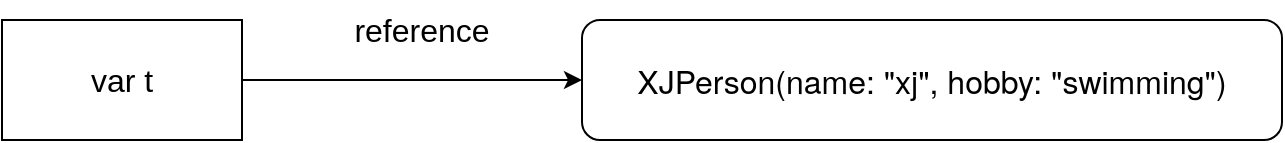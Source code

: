 <mxfile version="16.4.5" type="github"><diagram id="4bzUI_8DWjXsrLdrjCl6" name="Page-1"><mxGraphModel dx="811" dy="447" grid="1" gridSize="10" guides="1" tooltips="1" connect="1" arrows="1" fold="1" page="1" pageScale="1" pageWidth="827" pageHeight="1169" math="0" shadow="0"><root><mxCell id="0"/><mxCell id="1" parent="0"/><mxCell id="jwDmMFDhpS8bDJH89PAC-4" style="edgeStyle=orthogonalEdgeStyle;rounded=0;orthogonalLoop=1;jettySize=auto;html=1;exitX=1;exitY=0.5;exitDx=0;exitDy=0;entryX=0;entryY=0.5;entryDx=0;entryDy=0;fontSize=16;" parent="1" source="jwDmMFDhpS8bDJH89PAC-1" target="jwDmMFDhpS8bDJH89PAC-3" edge="1"><mxGeometry relative="1" as="geometry"/></mxCell><mxCell id="jwDmMFDhpS8bDJH89PAC-1" value="var t" style="rounded=0;whiteSpace=wrap;html=1;fontSize=16;" parent="1" vertex="1"><mxGeometry x="70" y="80" width="120" height="60" as="geometry"/></mxCell><mxCell id="jwDmMFDhpS8bDJH89PAC-3" value="&lt;p style=&quot;margin: 0px; font-stretch: normal; font-size: 16px; line-height: normal; font-family: &amp;quot;helvetica neue&amp;quot;;&quot;&gt;XJPerson(name: &quot;xj&quot;, hobby: &quot;swimming&quot;)&lt;/p&gt;" style="rounded=1;whiteSpace=wrap;html=1;fontSize=16;" parent="1" vertex="1"><mxGeometry x="360" y="80" width="350" height="60" as="geometry"/></mxCell><mxCell id="jwDmMFDhpS8bDJH89PAC-5" value="reference" style="text;html=1;strokeColor=none;fillColor=none;align=center;verticalAlign=middle;whiteSpace=wrap;rounded=0;fontSize=16;" parent="1" vertex="1"><mxGeometry x="240" y="70" width="80" height="30" as="geometry"/></mxCell></root></mxGraphModel></diagram></mxfile>